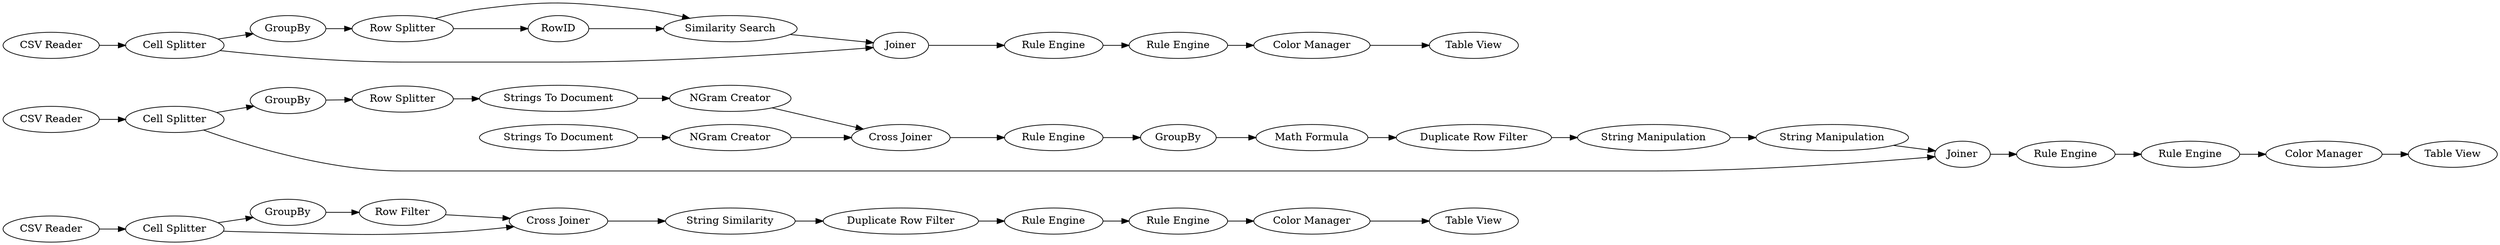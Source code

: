 digraph {
	"-252860113147623517_2" [label="Cell Splitter"]
	"1876710915472540349_36" [label="Rule Engine"]
	"-252860113147623517_17" [label="Table View"]
	"-252860113147623517_51" [label="Similarity Search"]
	"-252860113147623517_45" [label="Rule Engine"]
	"-252860113147623517_14" [label="Rule Engine"]
	"-252860113147623517_53" [label=RowID]
	"1876710915472540349_43" [label="String Manipulation"]
	"-252860113147623517_11" [label="Row Filter"]
	"1876710915472540349_24" [label="Strings To Document"]
	"1876710915472540349_38" [label="Math Formula"]
	"-252860113147623517_54" [label="Color Manager"]
	"-252860113147623517_3" [label=GroupBy]
	"-252860113147623517_56" [label="Rule Engine"]
	"-252860113147623517_1" [label="CSV Reader"]
	"-252860113147623517_49" [label="Rule Engine"]
	"-252860113147623517_12" [label="Cross Joiner"]
	"-252860113147623517_13" [label="Duplicate Row Filter"]
	"1876710915472540349_23" [label="Strings To Document"]
	"-252860113147623517_58" [label="CSV Reader"]
	"1876710915472540349_44" [label="String Manipulation"]
	"-252860113147623517_65" [label="Rule Engine"]
	"-252860113147623517_31" [label=GroupBy]
	"-252860113147623517_57" [label="Row Splitter"]
	"-252860113147623517_40" [label=Joiner]
	"-252860113147623517_61" [label=Joiner]
	"1876710915472540349_25" [label="NGram Creator"]
	"-252860113147623517_7" [label="String Similarity"]
	"1876710915472540349_37" [label=GroupBy]
	"-252860113147623517_48" [label="Table View"]
	"-252860113147623517_55" [label="Table View"]
	"-252860113147623517_62" [label="Cell Splitter"]
	"1876710915472540349_21" [label="NGram Creator"]
	"-252860113147623517_47" [label="Color Manager"]
	"1876710915472540349_39" [label="Duplicate Row Filter"]
	"-252860113147623517_15" [label="Rule Engine"]
	"-252860113147623517_16" [label="Color Manager"]
	"-252860113147623517_29" [label="CSV Reader"]
	"-252860113147623517_28" [label="Row Splitter"]
	"-252860113147623517_30" [label="Cell Splitter"]
	"1876710915472540349_35" [label="Cross Joiner"]
	"-252860113147623517_64" [label=GroupBy]
	"-252860113147623517_49" -> "-252860113147623517_47"
	"1876710915472540349_39" -> "1876710915472540349_43"
	"-252860113147623517_3" -> "-252860113147623517_11"
	"-252860113147623517_15" -> "-252860113147623517_16"
	"-252860113147623517_2" -> "-252860113147623517_3"
	"-252860113147623517_65" -> "-252860113147623517_56"
	"-252860113147623517_14" -> "-252860113147623517_15"
	"-252860113147623517_2" -> "-252860113147623517_12"
	"-252860113147623517_58" -> "-252860113147623517_62"
	"-252860113147623517_28" -> "-252860113147623517_53"
	"-252860113147623517_62" -> "-252860113147623517_61"
	"-252860113147623517_29" -> "-252860113147623517_30"
	"-252860113147623517_45" -> "-252860113147623517_49"
	"-252860113147623517_16" -> "-252860113147623517_17"
	"1876710915472540349_44" -> "-252860113147623517_61"
	"-252860113147623517_61" -> "-252860113147623517_65"
	"-252860113147623517_30" -> "-252860113147623517_31"
	"-252860113147623517_62" -> "-252860113147623517_64"
	"1876710915472540349_43" -> "1876710915472540349_44"
	"1876710915472540349_21" -> "1876710915472540349_35"
	"1876710915472540349_23" -> "1876710915472540349_21"
	"-252860113147623517_11" -> "-252860113147623517_12"
	"-252860113147623517_1" -> "-252860113147623517_2"
	"-252860113147623517_13" -> "-252860113147623517_14"
	"-252860113147623517_40" -> "-252860113147623517_45"
	"-252860113147623517_53" -> "-252860113147623517_51"
	"-252860113147623517_12" -> "-252860113147623517_7"
	"-252860113147623517_54" -> "-252860113147623517_55"
	"-252860113147623517_7" -> "-252860113147623517_13"
	"-252860113147623517_31" -> "-252860113147623517_28"
	"-252860113147623517_56" -> "-252860113147623517_54"
	"-252860113147623517_57" -> "1876710915472540349_23"
	"-252860113147623517_51" -> "-252860113147623517_40"
	"-252860113147623517_64" -> "-252860113147623517_57"
	"1876710915472540349_37" -> "1876710915472540349_38"
	"1876710915472540349_24" -> "1876710915472540349_25"
	"-252860113147623517_47" -> "-252860113147623517_48"
	"-252860113147623517_28" -> "-252860113147623517_51"
	"1876710915472540349_35" -> "1876710915472540349_36"
	"1876710915472540349_38" -> "1876710915472540349_39"
	"1876710915472540349_25" -> "1876710915472540349_35"
	"1876710915472540349_36" -> "1876710915472540349_37"
	"-252860113147623517_30" -> "-252860113147623517_40"
	rankdir=LR
}
